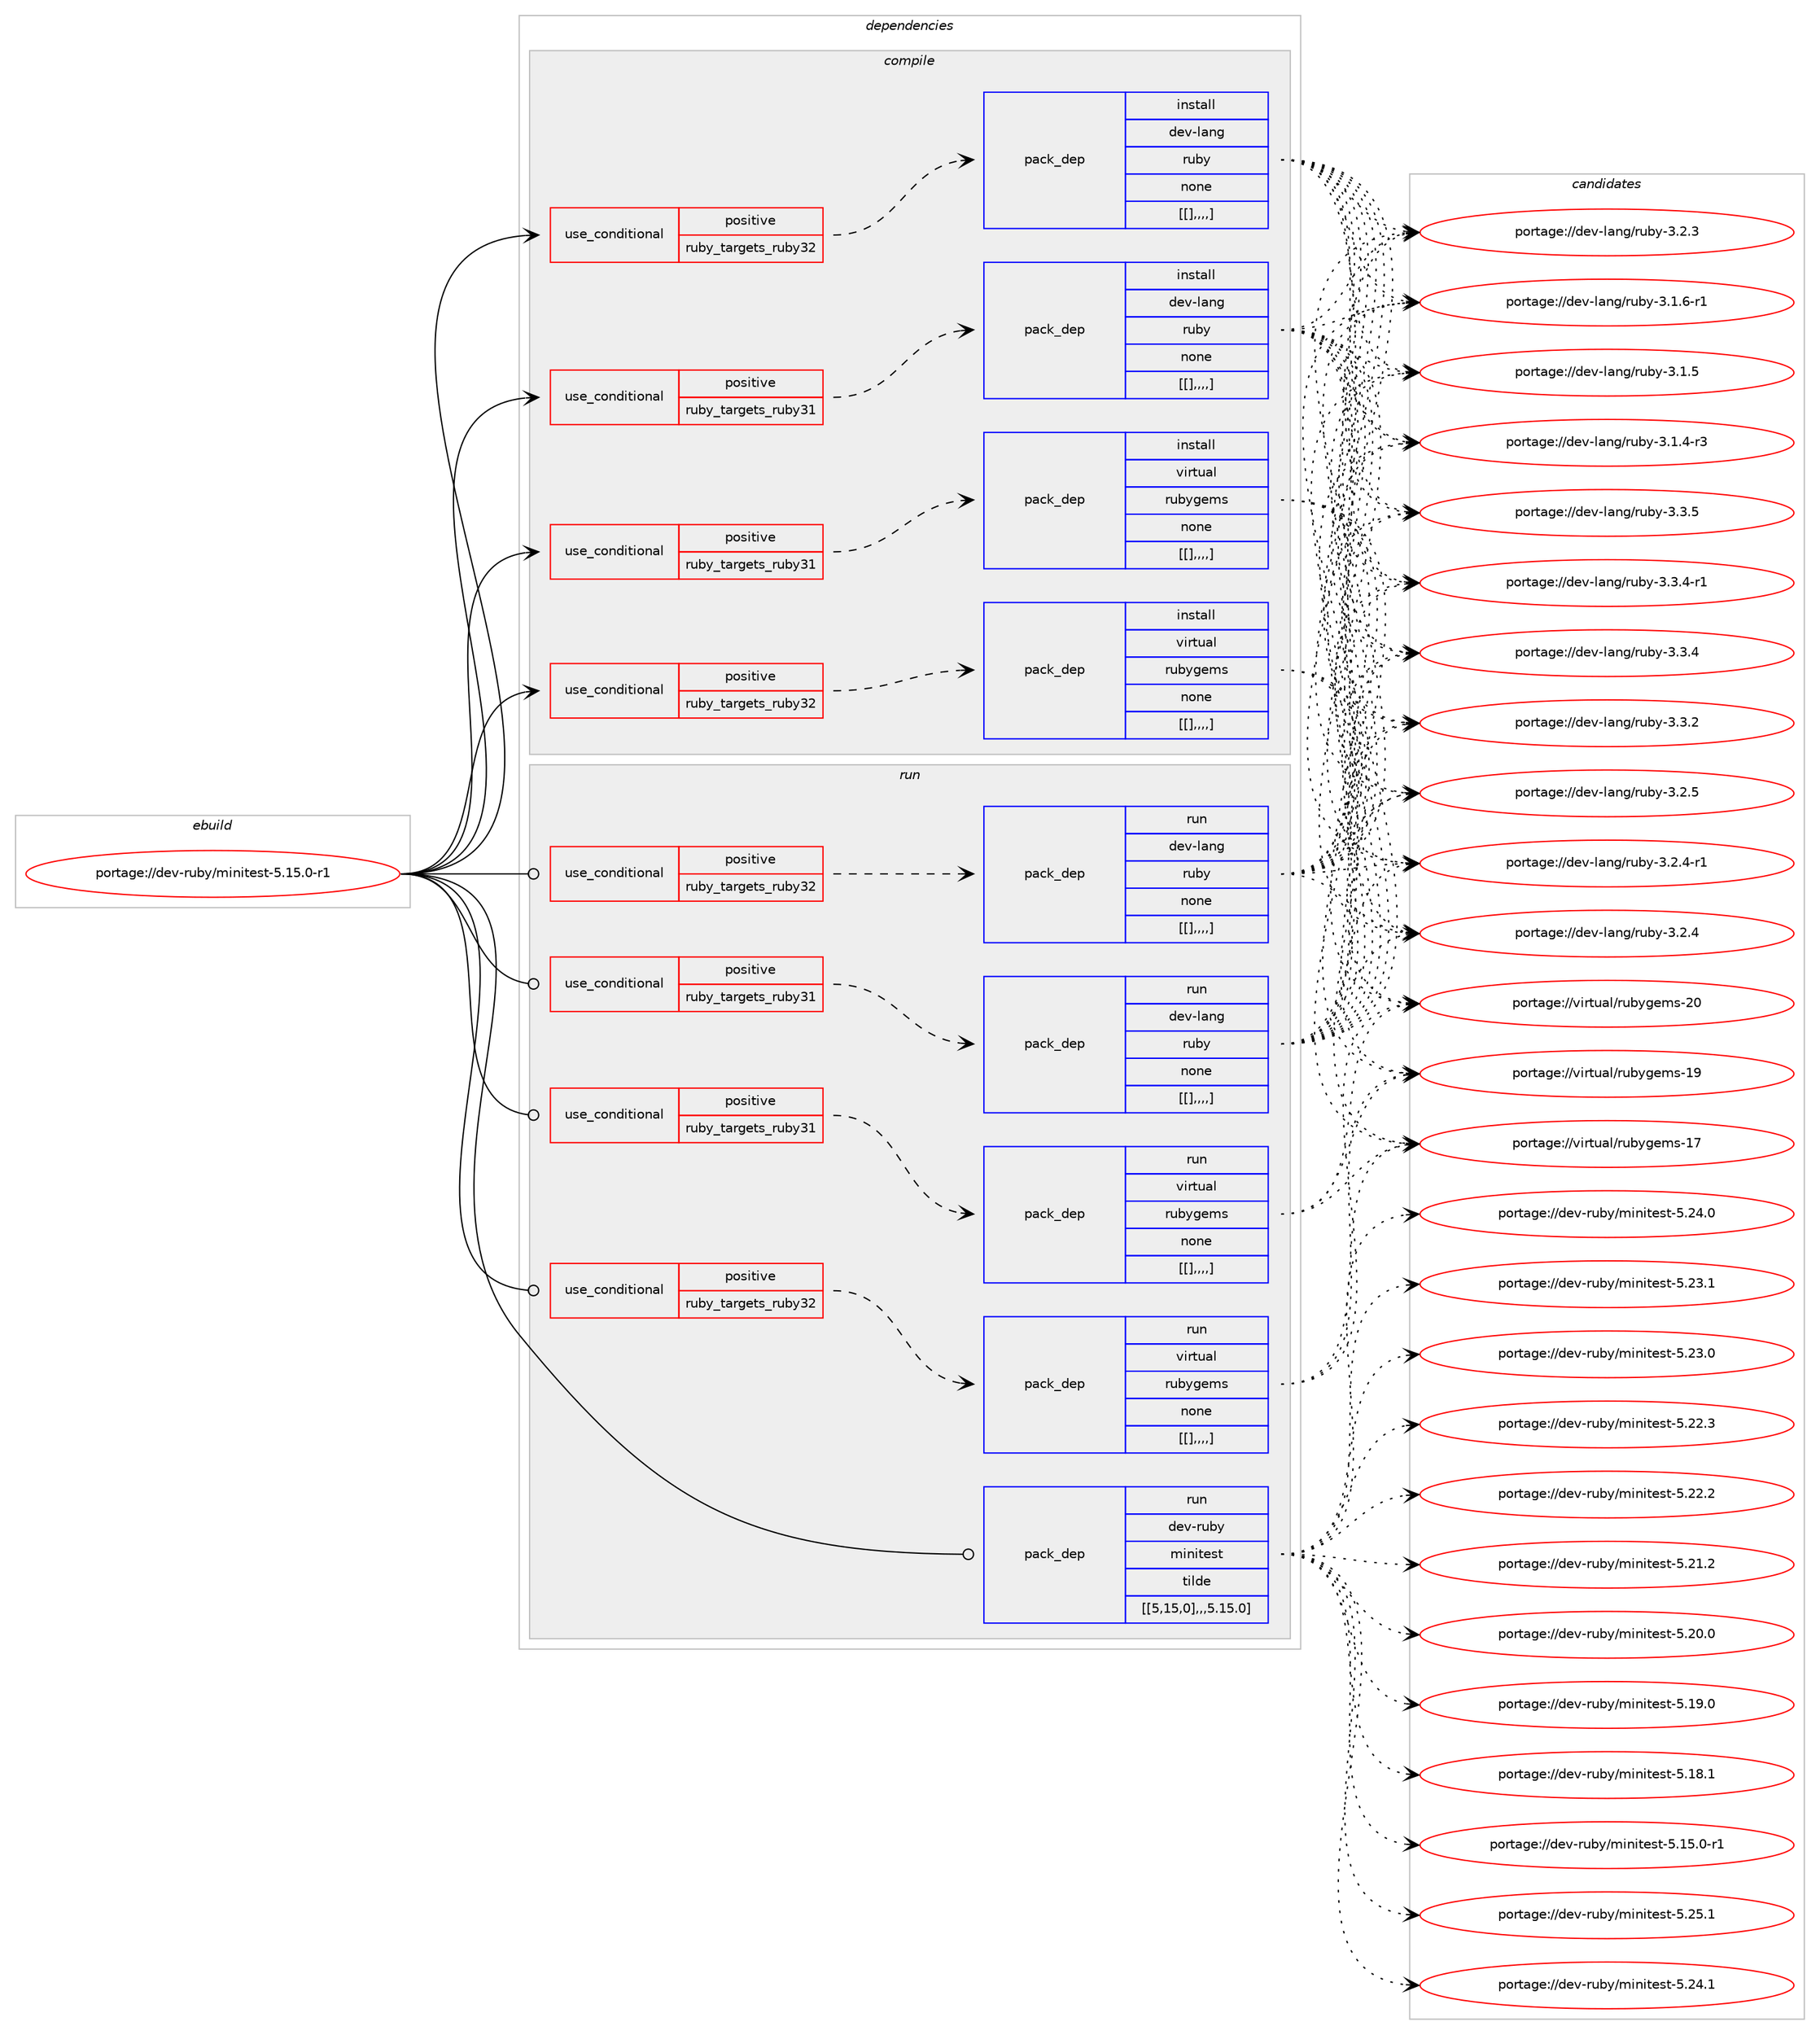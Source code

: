 digraph prolog {

# *************
# Graph options
# *************

newrank=true;
concentrate=true;
compound=true;
graph [rankdir=LR,fontname=Helvetica,fontsize=10,ranksep=1.5];#, ranksep=2.5, nodesep=0.2];
edge  [arrowhead=vee];
node  [fontname=Helvetica,fontsize=10];

# **********
# The ebuild
# **********

subgraph cluster_leftcol {
color=gray;
label=<<i>ebuild</i>>;
id [label="portage://dev-ruby/minitest-5.15.0-r1", color=red, width=4, href="../dev-ruby/minitest-5.15.0-r1.svg"];
}

# ****************
# The dependencies
# ****************

subgraph cluster_midcol {
color=gray;
label=<<i>dependencies</i>>;
subgraph cluster_compile {
fillcolor="#eeeeee";
style=filled;
label=<<i>compile</i>>;
subgraph cond52244 {
dependency193496 [label=<<TABLE BORDER="0" CELLBORDER="1" CELLSPACING="0" CELLPADDING="4"><TR><TD ROWSPAN="3" CELLPADDING="10">use_conditional</TD></TR><TR><TD>positive</TD></TR><TR><TD>ruby_targets_ruby31</TD></TR></TABLE>>, shape=none, color=red];
subgraph pack139921 {
dependency193497 [label=<<TABLE BORDER="0" CELLBORDER="1" CELLSPACING="0" CELLPADDING="4" WIDTH="220"><TR><TD ROWSPAN="6" CELLPADDING="30">pack_dep</TD></TR><TR><TD WIDTH="110">install</TD></TR><TR><TD>dev-lang</TD></TR><TR><TD>ruby</TD></TR><TR><TD>none</TD></TR><TR><TD>[[],,,,]</TD></TR></TABLE>>, shape=none, color=blue];
}
dependency193496:e -> dependency193497:w [weight=20,style="dashed",arrowhead="vee"];
}
id:e -> dependency193496:w [weight=20,style="solid",arrowhead="vee"];
subgraph cond52245 {
dependency193498 [label=<<TABLE BORDER="0" CELLBORDER="1" CELLSPACING="0" CELLPADDING="4"><TR><TD ROWSPAN="3" CELLPADDING="10">use_conditional</TD></TR><TR><TD>positive</TD></TR><TR><TD>ruby_targets_ruby31</TD></TR></TABLE>>, shape=none, color=red];
subgraph pack139922 {
dependency193499 [label=<<TABLE BORDER="0" CELLBORDER="1" CELLSPACING="0" CELLPADDING="4" WIDTH="220"><TR><TD ROWSPAN="6" CELLPADDING="30">pack_dep</TD></TR><TR><TD WIDTH="110">install</TD></TR><TR><TD>virtual</TD></TR><TR><TD>rubygems</TD></TR><TR><TD>none</TD></TR><TR><TD>[[],,,,]</TD></TR></TABLE>>, shape=none, color=blue];
}
dependency193498:e -> dependency193499:w [weight=20,style="dashed",arrowhead="vee"];
}
id:e -> dependency193498:w [weight=20,style="solid",arrowhead="vee"];
subgraph cond52246 {
dependency193500 [label=<<TABLE BORDER="0" CELLBORDER="1" CELLSPACING="0" CELLPADDING="4"><TR><TD ROWSPAN="3" CELLPADDING="10">use_conditional</TD></TR><TR><TD>positive</TD></TR><TR><TD>ruby_targets_ruby32</TD></TR></TABLE>>, shape=none, color=red];
subgraph pack139923 {
dependency193501 [label=<<TABLE BORDER="0" CELLBORDER="1" CELLSPACING="0" CELLPADDING="4" WIDTH="220"><TR><TD ROWSPAN="6" CELLPADDING="30">pack_dep</TD></TR><TR><TD WIDTH="110">install</TD></TR><TR><TD>dev-lang</TD></TR><TR><TD>ruby</TD></TR><TR><TD>none</TD></TR><TR><TD>[[],,,,]</TD></TR></TABLE>>, shape=none, color=blue];
}
dependency193500:e -> dependency193501:w [weight=20,style="dashed",arrowhead="vee"];
}
id:e -> dependency193500:w [weight=20,style="solid",arrowhead="vee"];
subgraph cond52247 {
dependency193502 [label=<<TABLE BORDER="0" CELLBORDER="1" CELLSPACING="0" CELLPADDING="4"><TR><TD ROWSPAN="3" CELLPADDING="10">use_conditional</TD></TR><TR><TD>positive</TD></TR><TR><TD>ruby_targets_ruby32</TD></TR></TABLE>>, shape=none, color=red];
subgraph pack139924 {
dependency193503 [label=<<TABLE BORDER="0" CELLBORDER="1" CELLSPACING="0" CELLPADDING="4" WIDTH="220"><TR><TD ROWSPAN="6" CELLPADDING="30">pack_dep</TD></TR><TR><TD WIDTH="110">install</TD></TR><TR><TD>virtual</TD></TR><TR><TD>rubygems</TD></TR><TR><TD>none</TD></TR><TR><TD>[[],,,,]</TD></TR></TABLE>>, shape=none, color=blue];
}
dependency193502:e -> dependency193503:w [weight=20,style="dashed",arrowhead="vee"];
}
id:e -> dependency193502:w [weight=20,style="solid",arrowhead="vee"];
}
subgraph cluster_compileandrun {
fillcolor="#eeeeee";
style=filled;
label=<<i>compile and run</i>>;
}
subgraph cluster_run {
fillcolor="#eeeeee";
style=filled;
label=<<i>run</i>>;
subgraph cond52248 {
dependency193504 [label=<<TABLE BORDER="0" CELLBORDER="1" CELLSPACING="0" CELLPADDING="4"><TR><TD ROWSPAN="3" CELLPADDING="10">use_conditional</TD></TR><TR><TD>positive</TD></TR><TR><TD>ruby_targets_ruby31</TD></TR></TABLE>>, shape=none, color=red];
subgraph pack139925 {
dependency193505 [label=<<TABLE BORDER="0" CELLBORDER="1" CELLSPACING="0" CELLPADDING="4" WIDTH="220"><TR><TD ROWSPAN="6" CELLPADDING="30">pack_dep</TD></TR><TR><TD WIDTH="110">run</TD></TR><TR><TD>dev-lang</TD></TR><TR><TD>ruby</TD></TR><TR><TD>none</TD></TR><TR><TD>[[],,,,]</TD></TR></TABLE>>, shape=none, color=blue];
}
dependency193504:e -> dependency193505:w [weight=20,style="dashed",arrowhead="vee"];
}
id:e -> dependency193504:w [weight=20,style="solid",arrowhead="odot"];
subgraph cond52249 {
dependency193506 [label=<<TABLE BORDER="0" CELLBORDER="1" CELLSPACING="0" CELLPADDING="4"><TR><TD ROWSPAN="3" CELLPADDING="10">use_conditional</TD></TR><TR><TD>positive</TD></TR><TR><TD>ruby_targets_ruby31</TD></TR></TABLE>>, shape=none, color=red];
subgraph pack139926 {
dependency193507 [label=<<TABLE BORDER="0" CELLBORDER="1" CELLSPACING="0" CELLPADDING="4" WIDTH="220"><TR><TD ROWSPAN="6" CELLPADDING="30">pack_dep</TD></TR><TR><TD WIDTH="110">run</TD></TR><TR><TD>virtual</TD></TR><TR><TD>rubygems</TD></TR><TR><TD>none</TD></TR><TR><TD>[[],,,,]</TD></TR></TABLE>>, shape=none, color=blue];
}
dependency193506:e -> dependency193507:w [weight=20,style="dashed",arrowhead="vee"];
}
id:e -> dependency193506:w [weight=20,style="solid",arrowhead="odot"];
subgraph cond52250 {
dependency193508 [label=<<TABLE BORDER="0" CELLBORDER="1" CELLSPACING="0" CELLPADDING="4"><TR><TD ROWSPAN="3" CELLPADDING="10">use_conditional</TD></TR><TR><TD>positive</TD></TR><TR><TD>ruby_targets_ruby32</TD></TR></TABLE>>, shape=none, color=red];
subgraph pack139927 {
dependency193509 [label=<<TABLE BORDER="0" CELLBORDER="1" CELLSPACING="0" CELLPADDING="4" WIDTH="220"><TR><TD ROWSPAN="6" CELLPADDING="30">pack_dep</TD></TR><TR><TD WIDTH="110">run</TD></TR><TR><TD>dev-lang</TD></TR><TR><TD>ruby</TD></TR><TR><TD>none</TD></TR><TR><TD>[[],,,,]</TD></TR></TABLE>>, shape=none, color=blue];
}
dependency193508:e -> dependency193509:w [weight=20,style="dashed",arrowhead="vee"];
}
id:e -> dependency193508:w [weight=20,style="solid",arrowhead="odot"];
subgraph cond52251 {
dependency193510 [label=<<TABLE BORDER="0" CELLBORDER="1" CELLSPACING="0" CELLPADDING="4"><TR><TD ROWSPAN="3" CELLPADDING="10">use_conditional</TD></TR><TR><TD>positive</TD></TR><TR><TD>ruby_targets_ruby32</TD></TR></TABLE>>, shape=none, color=red];
subgraph pack139928 {
dependency193511 [label=<<TABLE BORDER="0" CELLBORDER="1" CELLSPACING="0" CELLPADDING="4" WIDTH="220"><TR><TD ROWSPAN="6" CELLPADDING="30">pack_dep</TD></TR><TR><TD WIDTH="110">run</TD></TR><TR><TD>virtual</TD></TR><TR><TD>rubygems</TD></TR><TR><TD>none</TD></TR><TR><TD>[[],,,,]</TD></TR></TABLE>>, shape=none, color=blue];
}
dependency193510:e -> dependency193511:w [weight=20,style="dashed",arrowhead="vee"];
}
id:e -> dependency193510:w [weight=20,style="solid",arrowhead="odot"];
subgraph pack139929 {
dependency193512 [label=<<TABLE BORDER="0" CELLBORDER="1" CELLSPACING="0" CELLPADDING="4" WIDTH="220"><TR><TD ROWSPAN="6" CELLPADDING="30">pack_dep</TD></TR><TR><TD WIDTH="110">run</TD></TR><TR><TD>dev-ruby</TD></TR><TR><TD>minitest</TD></TR><TR><TD>tilde</TD></TR><TR><TD>[[5,15,0],,,5.15.0]</TD></TR></TABLE>>, shape=none, color=blue];
}
id:e -> dependency193512:w [weight=20,style="solid",arrowhead="odot"];
}
}

# **************
# The candidates
# **************

subgraph cluster_choices {
rank=same;
color=gray;
label=<<i>candidates</i>>;

subgraph choice139921 {
color=black;
nodesep=1;
choice10010111845108971101034711411798121455146514653 [label="portage://dev-lang/ruby-3.3.5", color=red, width=4,href="../dev-lang/ruby-3.3.5.svg"];
choice100101118451089711010347114117981214551465146524511449 [label="portage://dev-lang/ruby-3.3.4-r1", color=red, width=4,href="../dev-lang/ruby-3.3.4-r1.svg"];
choice10010111845108971101034711411798121455146514652 [label="portage://dev-lang/ruby-3.3.4", color=red, width=4,href="../dev-lang/ruby-3.3.4.svg"];
choice10010111845108971101034711411798121455146514650 [label="portage://dev-lang/ruby-3.3.2", color=red, width=4,href="../dev-lang/ruby-3.3.2.svg"];
choice10010111845108971101034711411798121455146504653 [label="portage://dev-lang/ruby-3.2.5", color=red, width=4,href="../dev-lang/ruby-3.2.5.svg"];
choice100101118451089711010347114117981214551465046524511449 [label="portage://dev-lang/ruby-3.2.4-r1", color=red, width=4,href="../dev-lang/ruby-3.2.4-r1.svg"];
choice10010111845108971101034711411798121455146504652 [label="portage://dev-lang/ruby-3.2.4", color=red, width=4,href="../dev-lang/ruby-3.2.4.svg"];
choice10010111845108971101034711411798121455146504651 [label="portage://dev-lang/ruby-3.2.3", color=red, width=4,href="../dev-lang/ruby-3.2.3.svg"];
choice100101118451089711010347114117981214551464946544511449 [label="portage://dev-lang/ruby-3.1.6-r1", color=red, width=4,href="../dev-lang/ruby-3.1.6-r1.svg"];
choice10010111845108971101034711411798121455146494653 [label="portage://dev-lang/ruby-3.1.5", color=red, width=4,href="../dev-lang/ruby-3.1.5.svg"];
choice100101118451089711010347114117981214551464946524511451 [label="portage://dev-lang/ruby-3.1.4-r3", color=red, width=4,href="../dev-lang/ruby-3.1.4-r3.svg"];
dependency193497:e -> choice10010111845108971101034711411798121455146514653:w [style=dotted,weight="100"];
dependency193497:e -> choice100101118451089711010347114117981214551465146524511449:w [style=dotted,weight="100"];
dependency193497:e -> choice10010111845108971101034711411798121455146514652:w [style=dotted,weight="100"];
dependency193497:e -> choice10010111845108971101034711411798121455146514650:w [style=dotted,weight="100"];
dependency193497:e -> choice10010111845108971101034711411798121455146504653:w [style=dotted,weight="100"];
dependency193497:e -> choice100101118451089711010347114117981214551465046524511449:w [style=dotted,weight="100"];
dependency193497:e -> choice10010111845108971101034711411798121455146504652:w [style=dotted,weight="100"];
dependency193497:e -> choice10010111845108971101034711411798121455146504651:w [style=dotted,weight="100"];
dependency193497:e -> choice100101118451089711010347114117981214551464946544511449:w [style=dotted,weight="100"];
dependency193497:e -> choice10010111845108971101034711411798121455146494653:w [style=dotted,weight="100"];
dependency193497:e -> choice100101118451089711010347114117981214551464946524511451:w [style=dotted,weight="100"];
}
subgraph choice139922 {
color=black;
nodesep=1;
choice118105114116117971084711411798121103101109115455048 [label="portage://virtual/rubygems-20", color=red, width=4,href="../virtual/rubygems-20.svg"];
choice118105114116117971084711411798121103101109115454957 [label="portage://virtual/rubygems-19", color=red, width=4,href="../virtual/rubygems-19.svg"];
choice118105114116117971084711411798121103101109115454955 [label="portage://virtual/rubygems-17", color=red, width=4,href="../virtual/rubygems-17.svg"];
dependency193499:e -> choice118105114116117971084711411798121103101109115455048:w [style=dotted,weight="100"];
dependency193499:e -> choice118105114116117971084711411798121103101109115454957:w [style=dotted,weight="100"];
dependency193499:e -> choice118105114116117971084711411798121103101109115454955:w [style=dotted,weight="100"];
}
subgraph choice139923 {
color=black;
nodesep=1;
choice10010111845108971101034711411798121455146514653 [label="portage://dev-lang/ruby-3.3.5", color=red, width=4,href="../dev-lang/ruby-3.3.5.svg"];
choice100101118451089711010347114117981214551465146524511449 [label="portage://dev-lang/ruby-3.3.4-r1", color=red, width=4,href="../dev-lang/ruby-3.3.4-r1.svg"];
choice10010111845108971101034711411798121455146514652 [label="portage://dev-lang/ruby-3.3.4", color=red, width=4,href="../dev-lang/ruby-3.3.4.svg"];
choice10010111845108971101034711411798121455146514650 [label="portage://dev-lang/ruby-3.3.2", color=red, width=4,href="../dev-lang/ruby-3.3.2.svg"];
choice10010111845108971101034711411798121455146504653 [label="portage://dev-lang/ruby-3.2.5", color=red, width=4,href="../dev-lang/ruby-3.2.5.svg"];
choice100101118451089711010347114117981214551465046524511449 [label="portage://dev-lang/ruby-3.2.4-r1", color=red, width=4,href="../dev-lang/ruby-3.2.4-r1.svg"];
choice10010111845108971101034711411798121455146504652 [label="portage://dev-lang/ruby-3.2.4", color=red, width=4,href="../dev-lang/ruby-3.2.4.svg"];
choice10010111845108971101034711411798121455146504651 [label="portage://dev-lang/ruby-3.2.3", color=red, width=4,href="../dev-lang/ruby-3.2.3.svg"];
choice100101118451089711010347114117981214551464946544511449 [label="portage://dev-lang/ruby-3.1.6-r1", color=red, width=4,href="../dev-lang/ruby-3.1.6-r1.svg"];
choice10010111845108971101034711411798121455146494653 [label="portage://dev-lang/ruby-3.1.5", color=red, width=4,href="../dev-lang/ruby-3.1.5.svg"];
choice100101118451089711010347114117981214551464946524511451 [label="portage://dev-lang/ruby-3.1.4-r3", color=red, width=4,href="../dev-lang/ruby-3.1.4-r3.svg"];
dependency193501:e -> choice10010111845108971101034711411798121455146514653:w [style=dotted,weight="100"];
dependency193501:e -> choice100101118451089711010347114117981214551465146524511449:w [style=dotted,weight="100"];
dependency193501:e -> choice10010111845108971101034711411798121455146514652:w [style=dotted,weight="100"];
dependency193501:e -> choice10010111845108971101034711411798121455146514650:w [style=dotted,weight="100"];
dependency193501:e -> choice10010111845108971101034711411798121455146504653:w [style=dotted,weight="100"];
dependency193501:e -> choice100101118451089711010347114117981214551465046524511449:w [style=dotted,weight="100"];
dependency193501:e -> choice10010111845108971101034711411798121455146504652:w [style=dotted,weight="100"];
dependency193501:e -> choice10010111845108971101034711411798121455146504651:w [style=dotted,weight="100"];
dependency193501:e -> choice100101118451089711010347114117981214551464946544511449:w [style=dotted,weight="100"];
dependency193501:e -> choice10010111845108971101034711411798121455146494653:w [style=dotted,weight="100"];
dependency193501:e -> choice100101118451089711010347114117981214551464946524511451:w [style=dotted,weight="100"];
}
subgraph choice139924 {
color=black;
nodesep=1;
choice118105114116117971084711411798121103101109115455048 [label="portage://virtual/rubygems-20", color=red, width=4,href="../virtual/rubygems-20.svg"];
choice118105114116117971084711411798121103101109115454957 [label="portage://virtual/rubygems-19", color=red, width=4,href="../virtual/rubygems-19.svg"];
choice118105114116117971084711411798121103101109115454955 [label="portage://virtual/rubygems-17", color=red, width=4,href="../virtual/rubygems-17.svg"];
dependency193503:e -> choice118105114116117971084711411798121103101109115455048:w [style=dotted,weight="100"];
dependency193503:e -> choice118105114116117971084711411798121103101109115454957:w [style=dotted,weight="100"];
dependency193503:e -> choice118105114116117971084711411798121103101109115454955:w [style=dotted,weight="100"];
}
subgraph choice139925 {
color=black;
nodesep=1;
choice10010111845108971101034711411798121455146514653 [label="portage://dev-lang/ruby-3.3.5", color=red, width=4,href="../dev-lang/ruby-3.3.5.svg"];
choice100101118451089711010347114117981214551465146524511449 [label="portage://dev-lang/ruby-3.3.4-r1", color=red, width=4,href="../dev-lang/ruby-3.3.4-r1.svg"];
choice10010111845108971101034711411798121455146514652 [label="portage://dev-lang/ruby-3.3.4", color=red, width=4,href="../dev-lang/ruby-3.3.4.svg"];
choice10010111845108971101034711411798121455146514650 [label="portage://dev-lang/ruby-3.3.2", color=red, width=4,href="../dev-lang/ruby-3.3.2.svg"];
choice10010111845108971101034711411798121455146504653 [label="portage://dev-lang/ruby-3.2.5", color=red, width=4,href="../dev-lang/ruby-3.2.5.svg"];
choice100101118451089711010347114117981214551465046524511449 [label="portage://dev-lang/ruby-3.2.4-r1", color=red, width=4,href="../dev-lang/ruby-3.2.4-r1.svg"];
choice10010111845108971101034711411798121455146504652 [label="portage://dev-lang/ruby-3.2.4", color=red, width=4,href="../dev-lang/ruby-3.2.4.svg"];
choice10010111845108971101034711411798121455146504651 [label="portage://dev-lang/ruby-3.2.3", color=red, width=4,href="../dev-lang/ruby-3.2.3.svg"];
choice100101118451089711010347114117981214551464946544511449 [label="portage://dev-lang/ruby-3.1.6-r1", color=red, width=4,href="../dev-lang/ruby-3.1.6-r1.svg"];
choice10010111845108971101034711411798121455146494653 [label="portage://dev-lang/ruby-3.1.5", color=red, width=4,href="../dev-lang/ruby-3.1.5.svg"];
choice100101118451089711010347114117981214551464946524511451 [label="portage://dev-lang/ruby-3.1.4-r3", color=red, width=4,href="../dev-lang/ruby-3.1.4-r3.svg"];
dependency193505:e -> choice10010111845108971101034711411798121455146514653:w [style=dotted,weight="100"];
dependency193505:e -> choice100101118451089711010347114117981214551465146524511449:w [style=dotted,weight="100"];
dependency193505:e -> choice10010111845108971101034711411798121455146514652:w [style=dotted,weight="100"];
dependency193505:e -> choice10010111845108971101034711411798121455146514650:w [style=dotted,weight="100"];
dependency193505:e -> choice10010111845108971101034711411798121455146504653:w [style=dotted,weight="100"];
dependency193505:e -> choice100101118451089711010347114117981214551465046524511449:w [style=dotted,weight="100"];
dependency193505:e -> choice10010111845108971101034711411798121455146504652:w [style=dotted,weight="100"];
dependency193505:e -> choice10010111845108971101034711411798121455146504651:w [style=dotted,weight="100"];
dependency193505:e -> choice100101118451089711010347114117981214551464946544511449:w [style=dotted,weight="100"];
dependency193505:e -> choice10010111845108971101034711411798121455146494653:w [style=dotted,weight="100"];
dependency193505:e -> choice100101118451089711010347114117981214551464946524511451:w [style=dotted,weight="100"];
}
subgraph choice139926 {
color=black;
nodesep=1;
choice118105114116117971084711411798121103101109115455048 [label="portage://virtual/rubygems-20", color=red, width=4,href="../virtual/rubygems-20.svg"];
choice118105114116117971084711411798121103101109115454957 [label="portage://virtual/rubygems-19", color=red, width=4,href="../virtual/rubygems-19.svg"];
choice118105114116117971084711411798121103101109115454955 [label="portage://virtual/rubygems-17", color=red, width=4,href="../virtual/rubygems-17.svg"];
dependency193507:e -> choice118105114116117971084711411798121103101109115455048:w [style=dotted,weight="100"];
dependency193507:e -> choice118105114116117971084711411798121103101109115454957:w [style=dotted,weight="100"];
dependency193507:e -> choice118105114116117971084711411798121103101109115454955:w [style=dotted,weight="100"];
}
subgraph choice139927 {
color=black;
nodesep=1;
choice10010111845108971101034711411798121455146514653 [label="portage://dev-lang/ruby-3.3.5", color=red, width=4,href="../dev-lang/ruby-3.3.5.svg"];
choice100101118451089711010347114117981214551465146524511449 [label="portage://dev-lang/ruby-3.3.4-r1", color=red, width=4,href="../dev-lang/ruby-3.3.4-r1.svg"];
choice10010111845108971101034711411798121455146514652 [label="portage://dev-lang/ruby-3.3.4", color=red, width=4,href="../dev-lang/ruby-3.3.4.svg"];
choice10010111845108971101034711411798121455146514650 [label="portage://dev-lang/ruby-3.3.2", color=red, width=4,href="../dev-lang/ruby-3.3.2.svg"];
choice10010111845108971101034711411798121455146504653 [label="portage://dev-lang/ruby-3.2.5", color=red, width=4,href="../dev-lang/ruby-3.2.5.svg"];
choice100101118451089711010347114117981214551465046524511449 [label="portage://dev-lang/ruby-3.2.4-r1", color=red, width=4,href="../dev-lang/ruby-3.2.4-r1.svg"];
choice10010111845108971101034711411798121455146504652 [label="portage://dev-lang/ruby-3.2.4", color=red, width=4,href="../dev-lang/ruby-3.2.4.svg"];
choice10010111845108971101034711411798121455146504651 [label="portage://dev-lang/ruby-3.2.3", color=red, width=4,href="../dev-lang/ruby-3.2.3.svg"];
choice100101118451089711010347114117981214551464946544511449 [label="portage://dev-lang/ruby-3.1.6-r1", color=red, width=4,href="../dev-lang/ruby-3.1.6-r1.svg"];
choice10010111845108971101034711411798121455146494653 [label="portage://dev-lang/ruby-3.1.5", color=red, width=4,href="../dev-lang/ruby-3.1.5.svg"];
choice100101118451089711010347114117981214551464946524511451 [label="portage://dev-lang/ruby-3.1.4-r3", color=red, width=4,href="../dev-lang/ruby-3.1.4-r3.svg"];
dependency193509:e -> choice10010111845108971101034711411798121455146514653:w [style=dotted,weight="100"];
dependency193509:e -> choice100101118451089711010347114117981214551465146524511449:w [style=dotted,weight="100"];
dependency193509:e -> choice10010111845108971101034711411798121455146514652:w [style=dotted,weight="100"];
dependency193509:e -> choice10010111845108971101034711411798121455146514650:w [style=dotted,weight="100"];
dependency193509:e -> choice10010111845108971101034711411798121455146504653:w [style=dotted,weight="100"];
dependency193509:e -> choice100101118451089711010347114117981214551465046524511449:w [style=dotted,weight="100"];
dependency193509:e -> choice10010111845108971101034711411798121455146504652:w [style=dotted,weight="100"];
dependency193509:e -> choice10010111845108971101034711411798121455146504651:w [style=dotted,weight="100"];
dependency193509:e -> choice100101118451089711010347114117981214551464946544511449:w [style=dotted,weight="100"];
dependency193509:e -> choice10010111845108971101034711411798121455146494653:w [style=dotted,weight="100"];
dependency193509:e -> choice100101118451089711010347114117981214551464946524511451:w [style=dotted,weight="100"];
}
subgraph choice139928 {
color=black;
nodesep=1;
choice118105114116117971084711411798121103101109115455048 [label="portage://virtual/rubygems-20", color=red, width=4,href="../virtual/rubygems-20.svg"];
choice118105114116117971084711411798121103101109115454957 [label="portage://virtual/rubygems-19", color=red, width=4,href="../virtual/rubygems-19.svg"];
choice118105114116117971084711411798121103101109115454955 [label="portage://virtual/rubygems-17", color=red, width=4,href="../virtual/rubygems-17.svg"];
dependency193511:e -> choice118105114116117971084711411798121103101109115455048:w [style=dotted,weight="100"];
dependency193511:e -> choice118105114116117971084711411798121103101109115454957:w [style=dotted,weight="100"];
dependency193511:e -> choice118105114116117971084711411798121103101109115454955:w [style=dotted,weight="100"];
}
subgraph choice139929 {
color=black;
nodesep=1;
choice10010111845114117981214710910511010511610111511645534650534649 [label="portage://dev-ruby/minitest-5.25.1", color=red, width=4,href="../dev-ruby/minitest-5.25.1.svg"];
choice10010111845114117981214710910511010511610111511645534650524649 [label="portage://dev-ruby/minitest-5.24.1", color=red, width=4,href="../dev-ruby/minitest-5.24.1.svg"];
choice10010111845114117981214710910511010511610111511645534650524648 [label="portage://dev-ruby/minitest-5.24.0", color=red, width=4,href="../dev-ruby/minitest-5.24.0.svg"];
choice10010111845114117981214710910511010511610111511645534650514649 [label="portage://dev-ruby/minitest-5.23.1", color=red, width=4,href="../dev-ruby/minitest-5.23.1.svg"];
choice10010111845114117981214710910511010511610111511645534650514648 [label="portage://dev-ruby/minitest-5.23.0", color=red, width=4,href="../dev-ruby/minitest-5.23.0.svg"];
choice10010111845114117981214710910511010511610111511645534650504651 [label="portage://dev-ruby/minitest-5.22.3", color=red, width=4,href="../dev-ruby/minitest-5.22.3.svg"];
choice10010111845114117981214710910511010511610111511645534650504650 [label="portage://dev-ruby/minitest-5.22.2", color=red, width=4,href="../dev-ruby/minitest-5.22.2.svg"];
choice10010111845114117981214710910511010511610111511645534650494650 [label="portage://dev-ruby/minitest-5.21.2", color=red, width=4,href="../dev-ruby/minitest-5.21.2.svg"];
choice10010111845114117981214710910511010511610111511645534650484648 [label="portage://dev-ruby/minitest-5.20.0", color=red, width=4,href="../dev-ruby/minitest-5.20.0.svg"];
choice10010111845114117981214710910511010511610111511645534649574648 [label="portage://dev-ruby/minitest-5.19.0", color=red, width=4,href="../dev-ruby/minitest-5.19.0.svg"];
choice10010111845114117981214710910511010511610111511645534649564649 [label="portage://dev-ruby/minitest-5.18.1", color=red, width=4,href="../dev-ruby/minitest-5.18.1.svg"];
choice100101118451141179812147109105110105116101115116455346495346484511449 [label="portage://dev-ruby/minitest-5.15.0-r1", color=red, width=4,href="../dev-ruby/minitest-5.15.0-r1.svg"];
dependency193512:e -> choice10010111845114117981214710910511010511610111511645534650534649:w [style=dotted,weight="100"];
dependency193512:e -> choice10010111845114117981214710910511010511610111511645534650524649:w [style=dotted,weight="100"];
dependency193512:e -> choice10010111845114117981214710910511010511610111511645534650524648:w [style=dotted,weight="100"];
dependency193512:e -> choice10010111845114117981214710910511010511610111511645534650514649:w [style=dotted,weight="100"];
dependency193512:e -> choice10010111845114117981214710910511010511610111511645534650514648:w [style=dotted,weight="100"];
dependency193512:e -> choice10010111845114117981214710910511010511610111511645534650504651:w [style=dotted,weight="100"];
dependency193512:e -> choice10010111845114117981214710910511010511610111511645534650504650:w [style=dotted,weight="100"];
dependency193512:e -> choice10010111845114117981214710910511010511610111511645534650494650:w [style=dotted,weight="100"];
dependency193512:e -> choice10010111845114117981214710910511010511610111511645534650484648:w [style=dotted,weight="100"];
dependency193512:e -> choice10010111845114117981214710910511010511610111511645534649574648:w [style=dotted,weight="100"];
dependency193512:e -> choice10010111845114117981214710910511010511610111511645534649564649:w [style=dotted,weight="100"];
dependency193512:e -> choice100101118451141179812147109105110105116101115116455346495346484511449:w [style=dotted,weight="100"];
}
}

}
